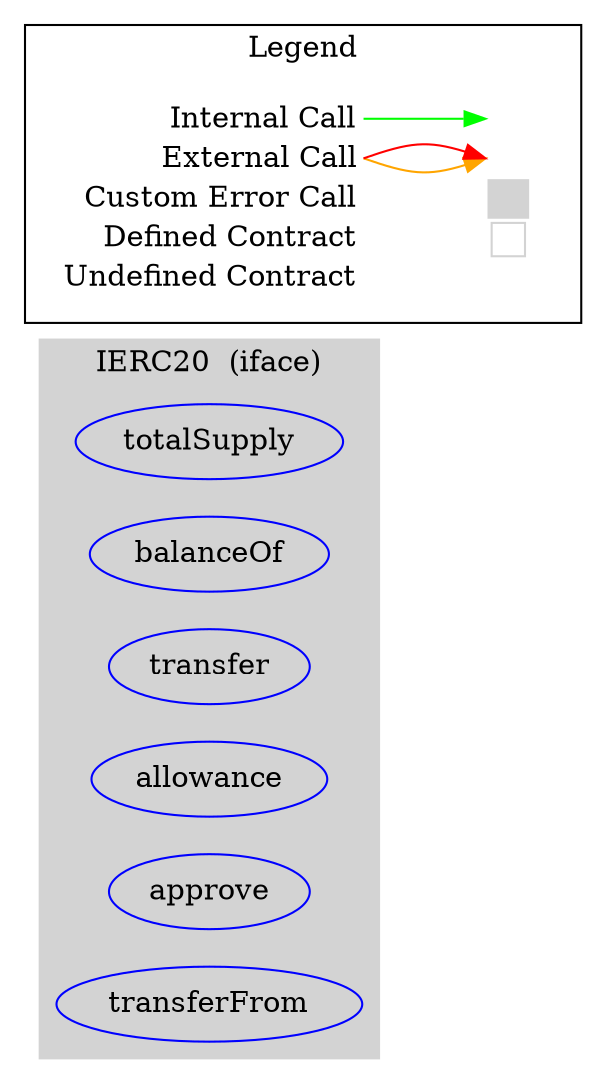 digraph G {
  graph [ ratio = "auto", page = "100", compound =true ];
subgraph "clusterIERC20" {
  graph [ label = "IERC20  (iface)", color = "lightgray", style = "filled", bgcolor = "lightgray" ];
  "IERC20.totalSupply" [ label = "totalSupply", color = "blue" ];
  "IERC20.balanceOf" [ label = "balanceOf", color = "blue" ];
  "IERC20.transfer" [ label = "transfer", color = "blue" ];
  "IERC20.allowance" [ label = "allowance", color = "blue" ];
  "IERC20.approve" [ label = "approve", color = "blue" ];
  "IERC20.transferFrom" [ label = "transferFrom", color = "blue" ];
}



rankdir=LR
node [shape=plaintext]
subgraph cluster_01 { 
label = "Legend";
key [label=<<table border="0" cellpadding="2" cellspacing="0" cellborder="0">
  <tr><td align="right" port="i1">Internal Call</td></tr>
  <tr><td align="right" port="i2">External Call</td></tr>
  <tr><td align="right" port="i2">Custom Error Call</td></tr>
  <tr><td align="right" port="i3">Defined Contract</td></tr>
  <tr><td align="right" port="i4">Undefined Contract</td></tr>
  </table>>]
key2 [label=<<table border="0" cellpadding="2" cellspacing="0" cellborder="0">
  <tr><td port="i1">&nbsp;&nbsp;&nbsp;</td></tr>
  <tr><td port="i2">&nbsp;&nbsp;&nbsp;</td></tr>
  <tr><td port="i3" bgcolor="lightgray">&nbsp;&nbsp;&nbsp;</td></tr>
  <tr><td port="i4">
    <table border="1" cellborder="0" cellspacing="0" cellpadding="7" color="lightgray">
      <tr>
       <td></td>
      </tr>
     </table>
  </td></tr>
  </table>>]
key:i1:e -> key2:i1:w [color="green"]
key:i2:e -> key2:i2:w [color="orange"]
key:i2:e -> key2:i2:w [color="red"]
}
}

